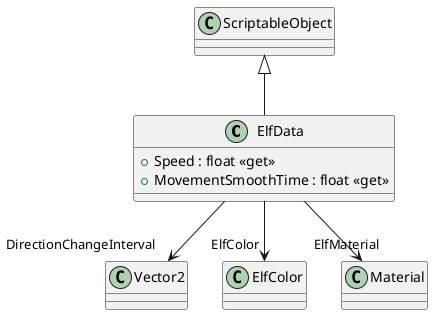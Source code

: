 @startuml
class ElfData {
    + Speed : float <<get>>
    + MovementSmoothTime : float <<get>>
}
ScriptableObject <|-- ElfData
ElfData --> "DirectionChangeInterval" Vector2
ElfData --> "ElfColor" ElfColor
ElfData --> "ElfMaterial" Material
@enduml

